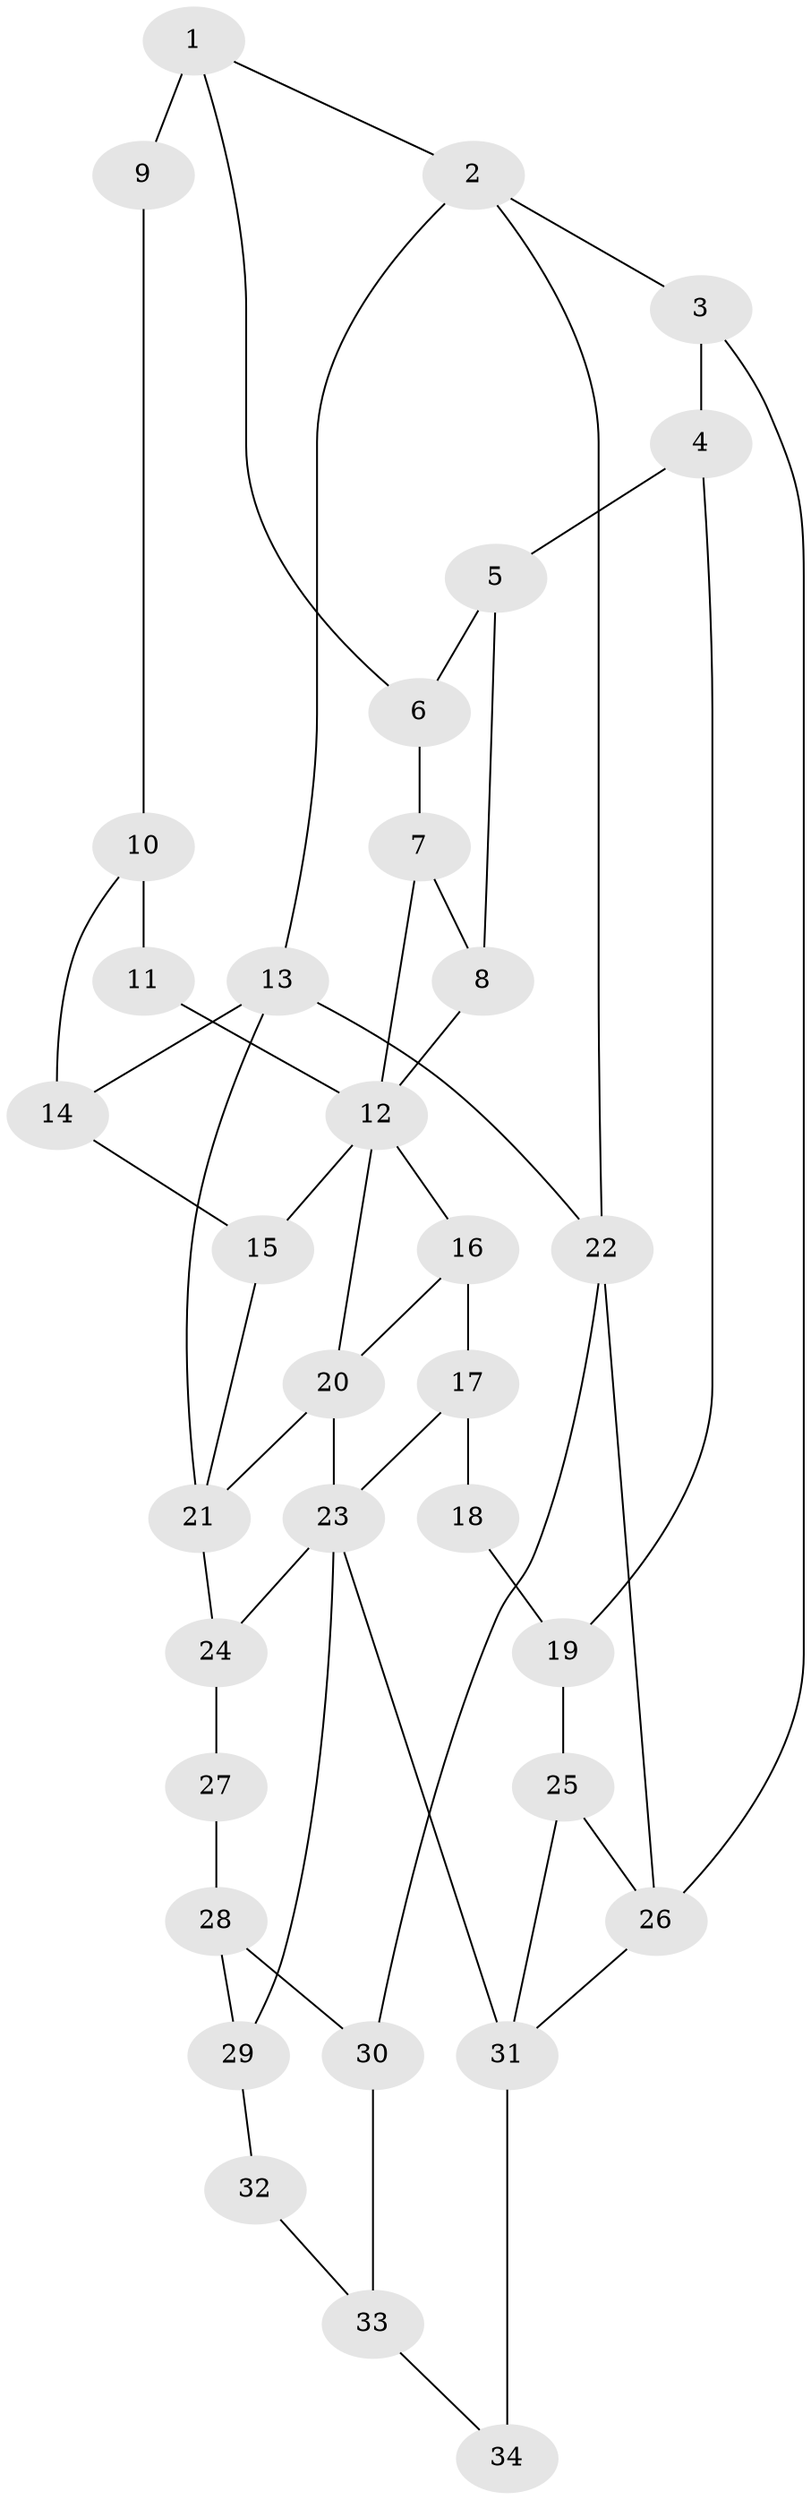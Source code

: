 // original degree distribution, {3: 0.04411764705882353, 5: 0.5441176470588235, 6: 0.20588235294117646, 4: 0.20588235294117646}
// Generated by graph-tools (version 1.1) at 2025/38/03/09/25 02:38:43]
// undirected, 34 vertices, 54 edges
graph export_dot {
graph [start="1"]
  node [color=gray90,style=filled];
  1;
  2;
  3;
  4;
  5;
  6;
  7;
  8;
  9;
  10;
  11;
  12;
  13;
  14;
  15;
  16;
  17;
  18;
  19;
  20;
  21;
  22;
  23;
  24;
  25;
  26;
  27;
  28;
  29;
  30;
  31;
  32;
  33;
  34;
  1 -- 2 [weight=1.0];
  1 -- 6 [weight=1.0];
  1 -- 9 [weight=2.0];
  2 -- 3 [weight=1.0];
  2 -- 13 [weight=1.0];
  2 -- 22 [weight=1.0];
  3 -- 4 [weight=2.0];
  3 -- 26 [weight=1.0];
  4 -- 5 [weight=2.0];
  4 -- 19 [weight=2.0];
  5 -- 6 [weight=1.0];
  5 -- 8 [weight=1.0];
  6 -- 7 [weight=1.0];
  7 -- 8 [weight=1.0];
  7 -- 12 [weight=1.0];
  8 -- 12 [weight=1.0];
  9 -- 10 [weight=2.0];
  10 -- 11 [weight=2.0];
  10 -- 14 [weight=2.0];
  11 -- 12 [weight=1.0];
  12 -- 15 [weight=1.0];
  12 -- 16 [weight=1.0];
  12 -- 20 [weight=1.0];
  13 -- 14 [weight=2.0];
  13 -- 21 [weight=2.0];
  13 -- 22 [weight=1.0];
  14 -- 15 [weight=1.0];
  15 -- 21 [weight=1.0];
  16 -- 17 [weight=1.0];
  16 -- 20 [weight=1.0];
  17 -- 18 [weight=1.0];
  17 -- 23 [weight=1.0];
  18 -- 19 [weight=2.0];
  19 -- 25 [weight=1.0];
  20 -- 21 [weight=1.0];
  20 -- 23 [weight=1.0];
  21 -- 24 [weight=1.0];
  22 -- 26 [weight=1.0];
  22 -- 30 [weight=1.0];
  23 -- 24 [weight=1.0];
  23 -- 29 [weight=1.0];
  23 -- 31 [weight=2.0];
  24 -- 27 [weight=1.0];
  25 -- 26 [weight=1.0];
  25 -- 31 [weight=1.0];
  26 -- 31 [weight=1.0];
  27 -- 28 [weight=2.0];
  28 -- 29 [weight=1.0];
  28 -- 30 [weight=1.0];
  29 -- 32 [weight=1.0];
  30 -- 33 [weight=1.0];
  31 -- 34 [weight=2.0];
  32 -- 33 [weight=1.0];
  33 -- 34 [weight=1.0];
}
